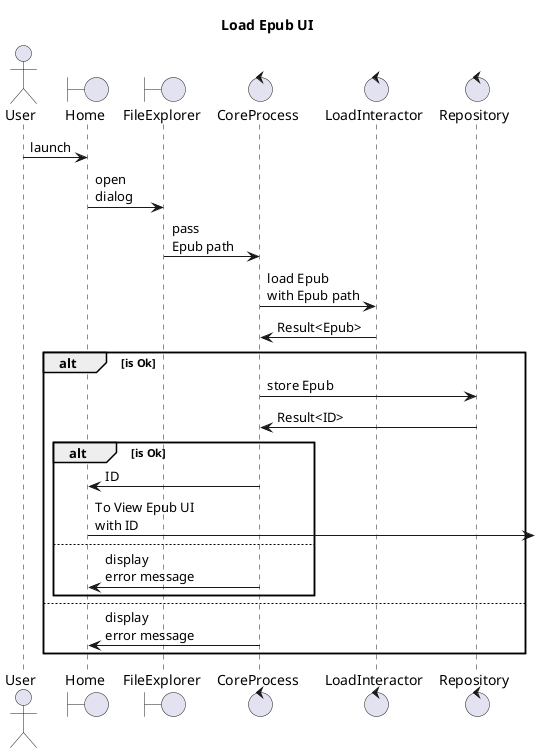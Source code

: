 @startuml
'https://plantuml.com/sequence-diagram

title Load Epub UI

actor User
boundary Home
boundary FileExplorer
control CoreProcess
control LoadInteractor
control Repository

User -> Home: launch

Home -> FileExplorer: open\ndialog

FileExplorer -> CoreProcess: pass\nEpub path

CoreProcess -> LoadInteractor: load Epub\nwith Epub path

LoadInteractor -> CoreProcess: Result<Epub>

alt is Ok
    CoreProcess -> Repository: store Epub
    Repository -> CoreProcess: Result<ID>
    alt is Ok
        CoreProcess -> Home: ID
        Home ->] : To View Epub UI\nwith ID
    else
        CoreProcess -> Home: display\nerror message
    end
else
    CoreProcess -> Home: display\nerror message
end

@enduml